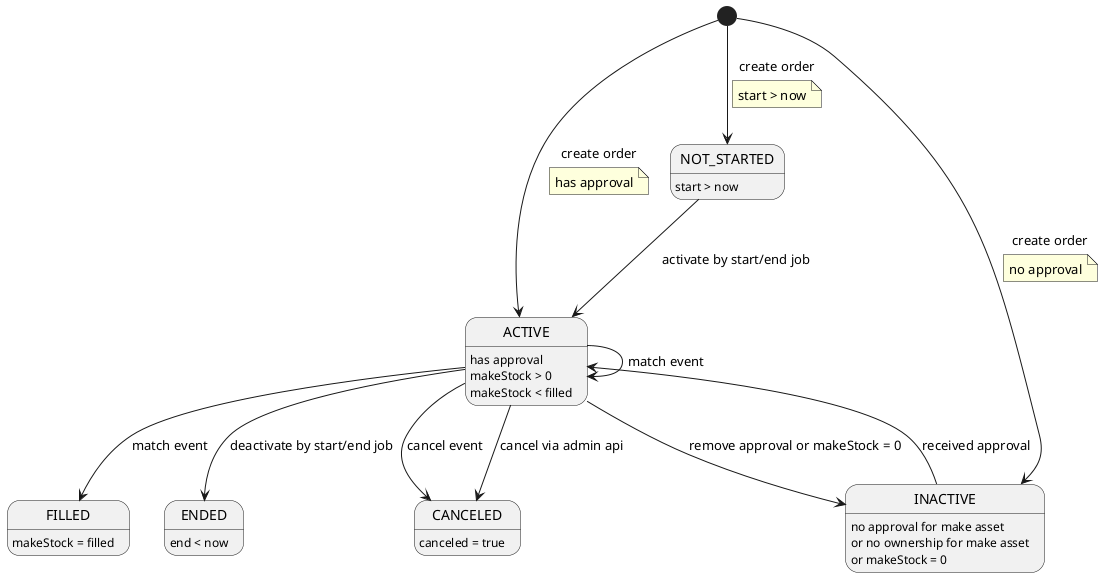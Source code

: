 @startuml

ACTIVE: has approval
ACTIVE: makeStock > 0
ACTIVE: makeStock < filled
FILLED: makeStock = filled
NOT_STARTED: start > now
ENDED: end < now
CANCELED: canceled = true
INACTIVE: no approval for make asset
INACTIVE: or no ownership for make asset
INACTIVE: or makeStock = 0

[*] --> ACTIVE : create order
note on link
  has approval
end note
[*] --> NOT_STARTED : create order
note on link
  start > now
end note
[*] --> INACTIVE : create order
note on link
  no approval
end note
NOT_STARTED --> ACTIVE : activate by start/end job
ACTIVE --> INACTIVE : remove approval or makeStock = 0
ACTIVE --> CANCELED : cancel event
ACTIVE --> CANCELED : cancel via admin api
ACTIVE --> ACTIVE : match event
INACTIVE --> ACTIVE : received approval
ACTIVE --> FILLED : match event
ACTIVE --> ENDED : deactivate by start/end job

@enduml